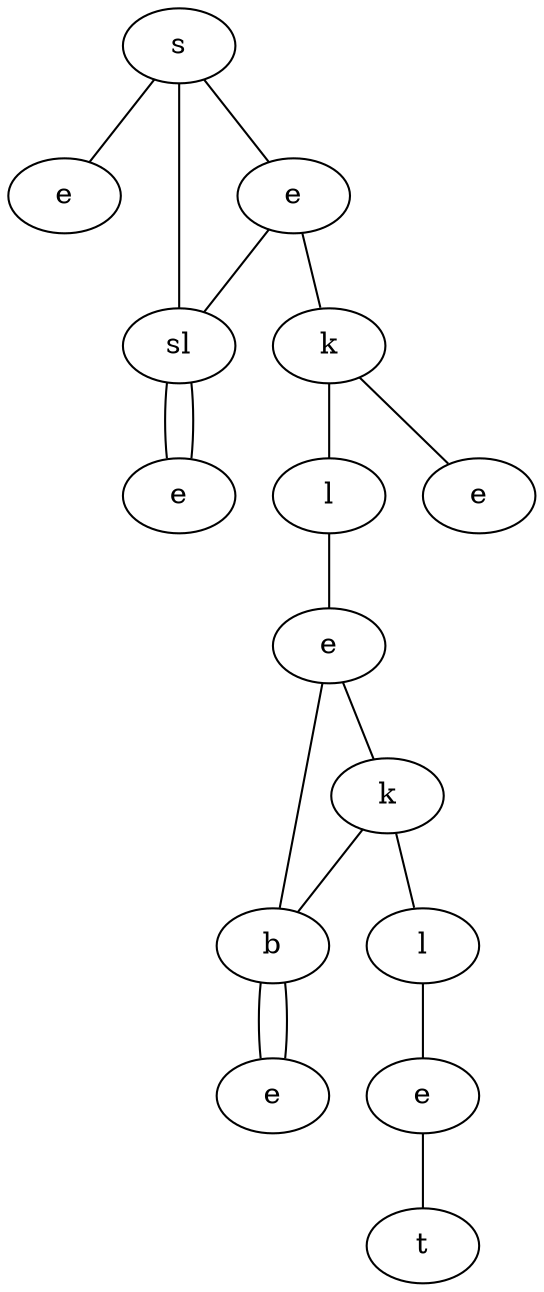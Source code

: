 graph {
GEZN[label="s"]
trka[label="e"]
EPSI[label="e"]
oAVh[label="sl"]
IFpB[label="k"]
aJJT[label="e"]
AasO[label="l"]
dZaz[label="e"]
eqNq[label="e"]
nBRj[label="k"]
qWce[label="b"]
ybHd[label="l"]
XfPw[label="e"]
qAJF[label="e"]
wsnn[label="t"]
GEZN -- trka
GEZN -- EPSI
GEZN -- oAVh
EPSI -- IFpB
EPSI -- oAVh
oAVh -- aJJT
IFpB -- AasO
IFpB -- dZaz
oAVh -- aJJT
AasO -- eqNq
eqNq -- nBRj
eqNq -- qWce
nBRj -- ybHd
nBRj -- qWce
qWce -- XfPw
ybHd -- qAJF
qWce -- XfPw
qAJF -- wsnn
}